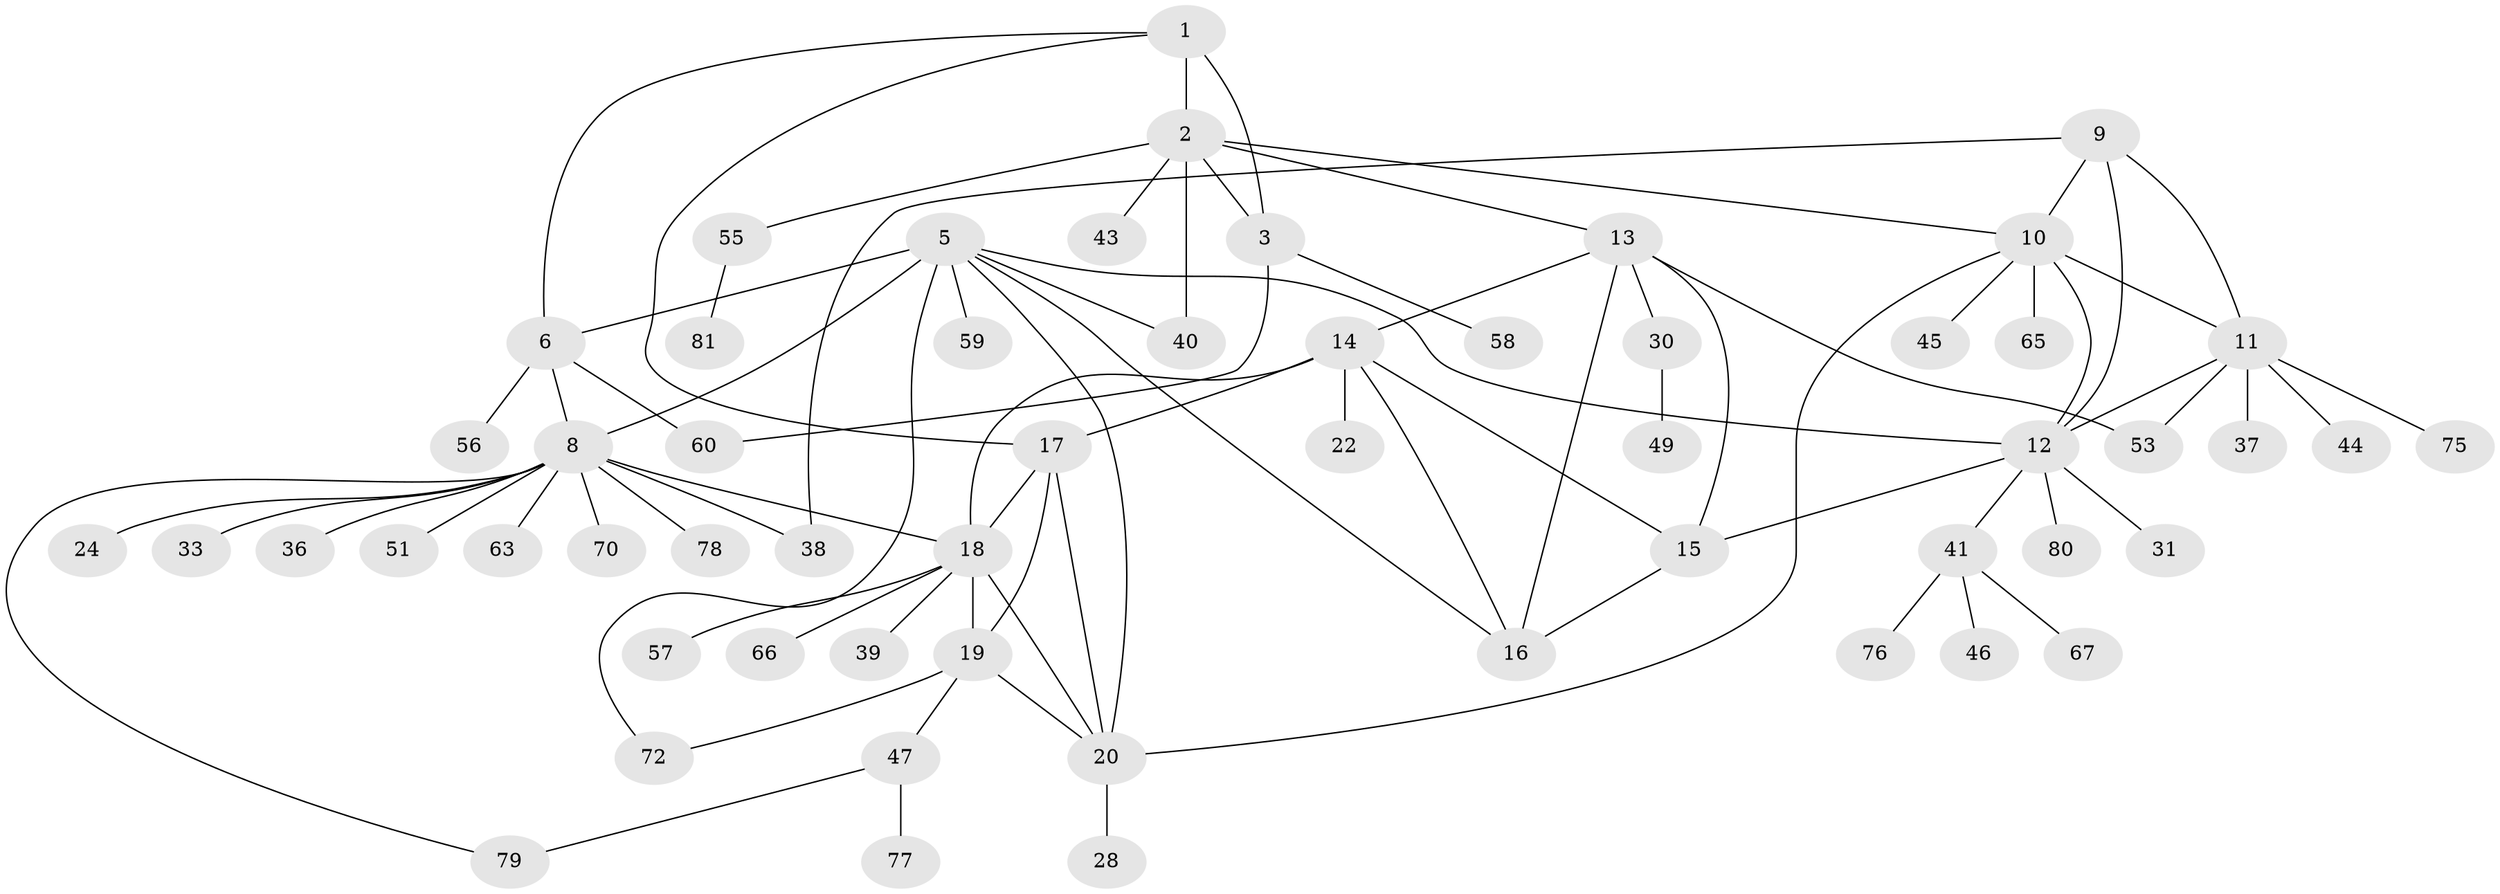 // original degree distribution, {6: 0.04938271604938271, 4: 0.037037037037037035, 7: 0.07407407407407407, 5: 0.06172839506172839, 14: 0.012345679012345678, 9: 0.012345679012345678, 8: 0.012345679012345678, 1: 0.48148148148148145, 2: 0.2222222222222222, 3: 0.037037037037037035}
// Generated by graph-tools (version 1.1) at 2025/42/03/06/25 10:42:12]
// undirected, 57 vertices, 81 edges
graph export_dot {
graph [start="1"]
  node [color=gray90,style=filled];
  1 [super="+50"];
  2 [super="+4"];
  3 [super="+64"];
  5 [super="+7"];
  6 [super="+61"];
  8 [super="+26"];
  9 [super="+25"];
  10 [super="+34"];
  11 [super="+27"];
  12 [super="+32"];
  13 [super="+35"];
  14 [super="+73"];
  15 [super="+21"];
  16 [super="+48"];
  17 [super="+68"];
  18 [super="+23"];
  19 [super="+29"];
  20 [super="+52"];
  22 [super="+71"];
  24 [super="+74"];
  28;
  30 [super="+69"];
  31;
  33;
  36;
  37;
  38;
  39;
  40 [super="+42"];
  41 [super="+62"];
  43;
  44;
  45;
  46;
  47 [super="+54"];
  49;
  51;
  53;
  55;
  56;
  57;
  58;
  59;
  60;
  63;
  65;
  66;
  67;
  70;
  72;
  75;
  76;
  77;
  78;
  79;
  80;
  81;
  1 -- 2 [weight=2];
  1 -- 3;
  1 -- 6;
  1 -- 17;
  2 -- 3 [weight=2];
  2 -- 55;
  2 -- 40;
  2 -- 10;
  2 -- 43;
  2 -- 13;
  3 -- 58;
  3 -- 60;
  5 -- 6 [weight=2];
  5 -- 8 [weight=2];
  5 -- 59;
  5 -- 16;
  5 -- 40;
  5 -- 72;
  5 -- 12;
  5 -- 20;
  6 -- 8;
  6 -- 56;
  6 -- 60;
  8 -- 18;
  8 -- 24;
  8 -- 33;
  8 -- 36;
  8 -- 38;
  8 -- 51;
  8 -- 63;
  8 -- 70;
  8 -- 78;
  8 -- 79;
  9 -- 10;
  9 -- 11;
  9 -- 12;
  9 -- 38;
  10 -- 11;
  10 -- 12;
  10 -- 20;
  10 -- 65;
  10 -- 45;
  11 -- 12;
  11 -- 37;
  11 -- 44;
  11 -- 75;
  11 -- 53;
  12 -- 15;
  12 -- 31;
  12 -- 41;
  12 -- 80;
  13 -- 14;
  13 -- 15;
  13 -- 16;
  13 -- 30;
  13 -- 53;
  14 -- 15;
  14 -- 16;
  14 -- 18;
  14 -- 22;
  14 -- 17;
  15 -- 16;
  17 -- 18;
  17 -- 19;
  17 -- 20;
  18 -- 19;
  18 -- 20;
  18 -- 39;
  18 -- 66;
  18 -- 57;
  19 -- 20;
  19 -- 72;
  19 -- 47;
  20 -- 28;
  30 -- 49;
  41 -- 46;
  41 -- 76;
  41 -- 67;
  47 -- 77;
  47 -- 79;
  55 -- 81;
}
